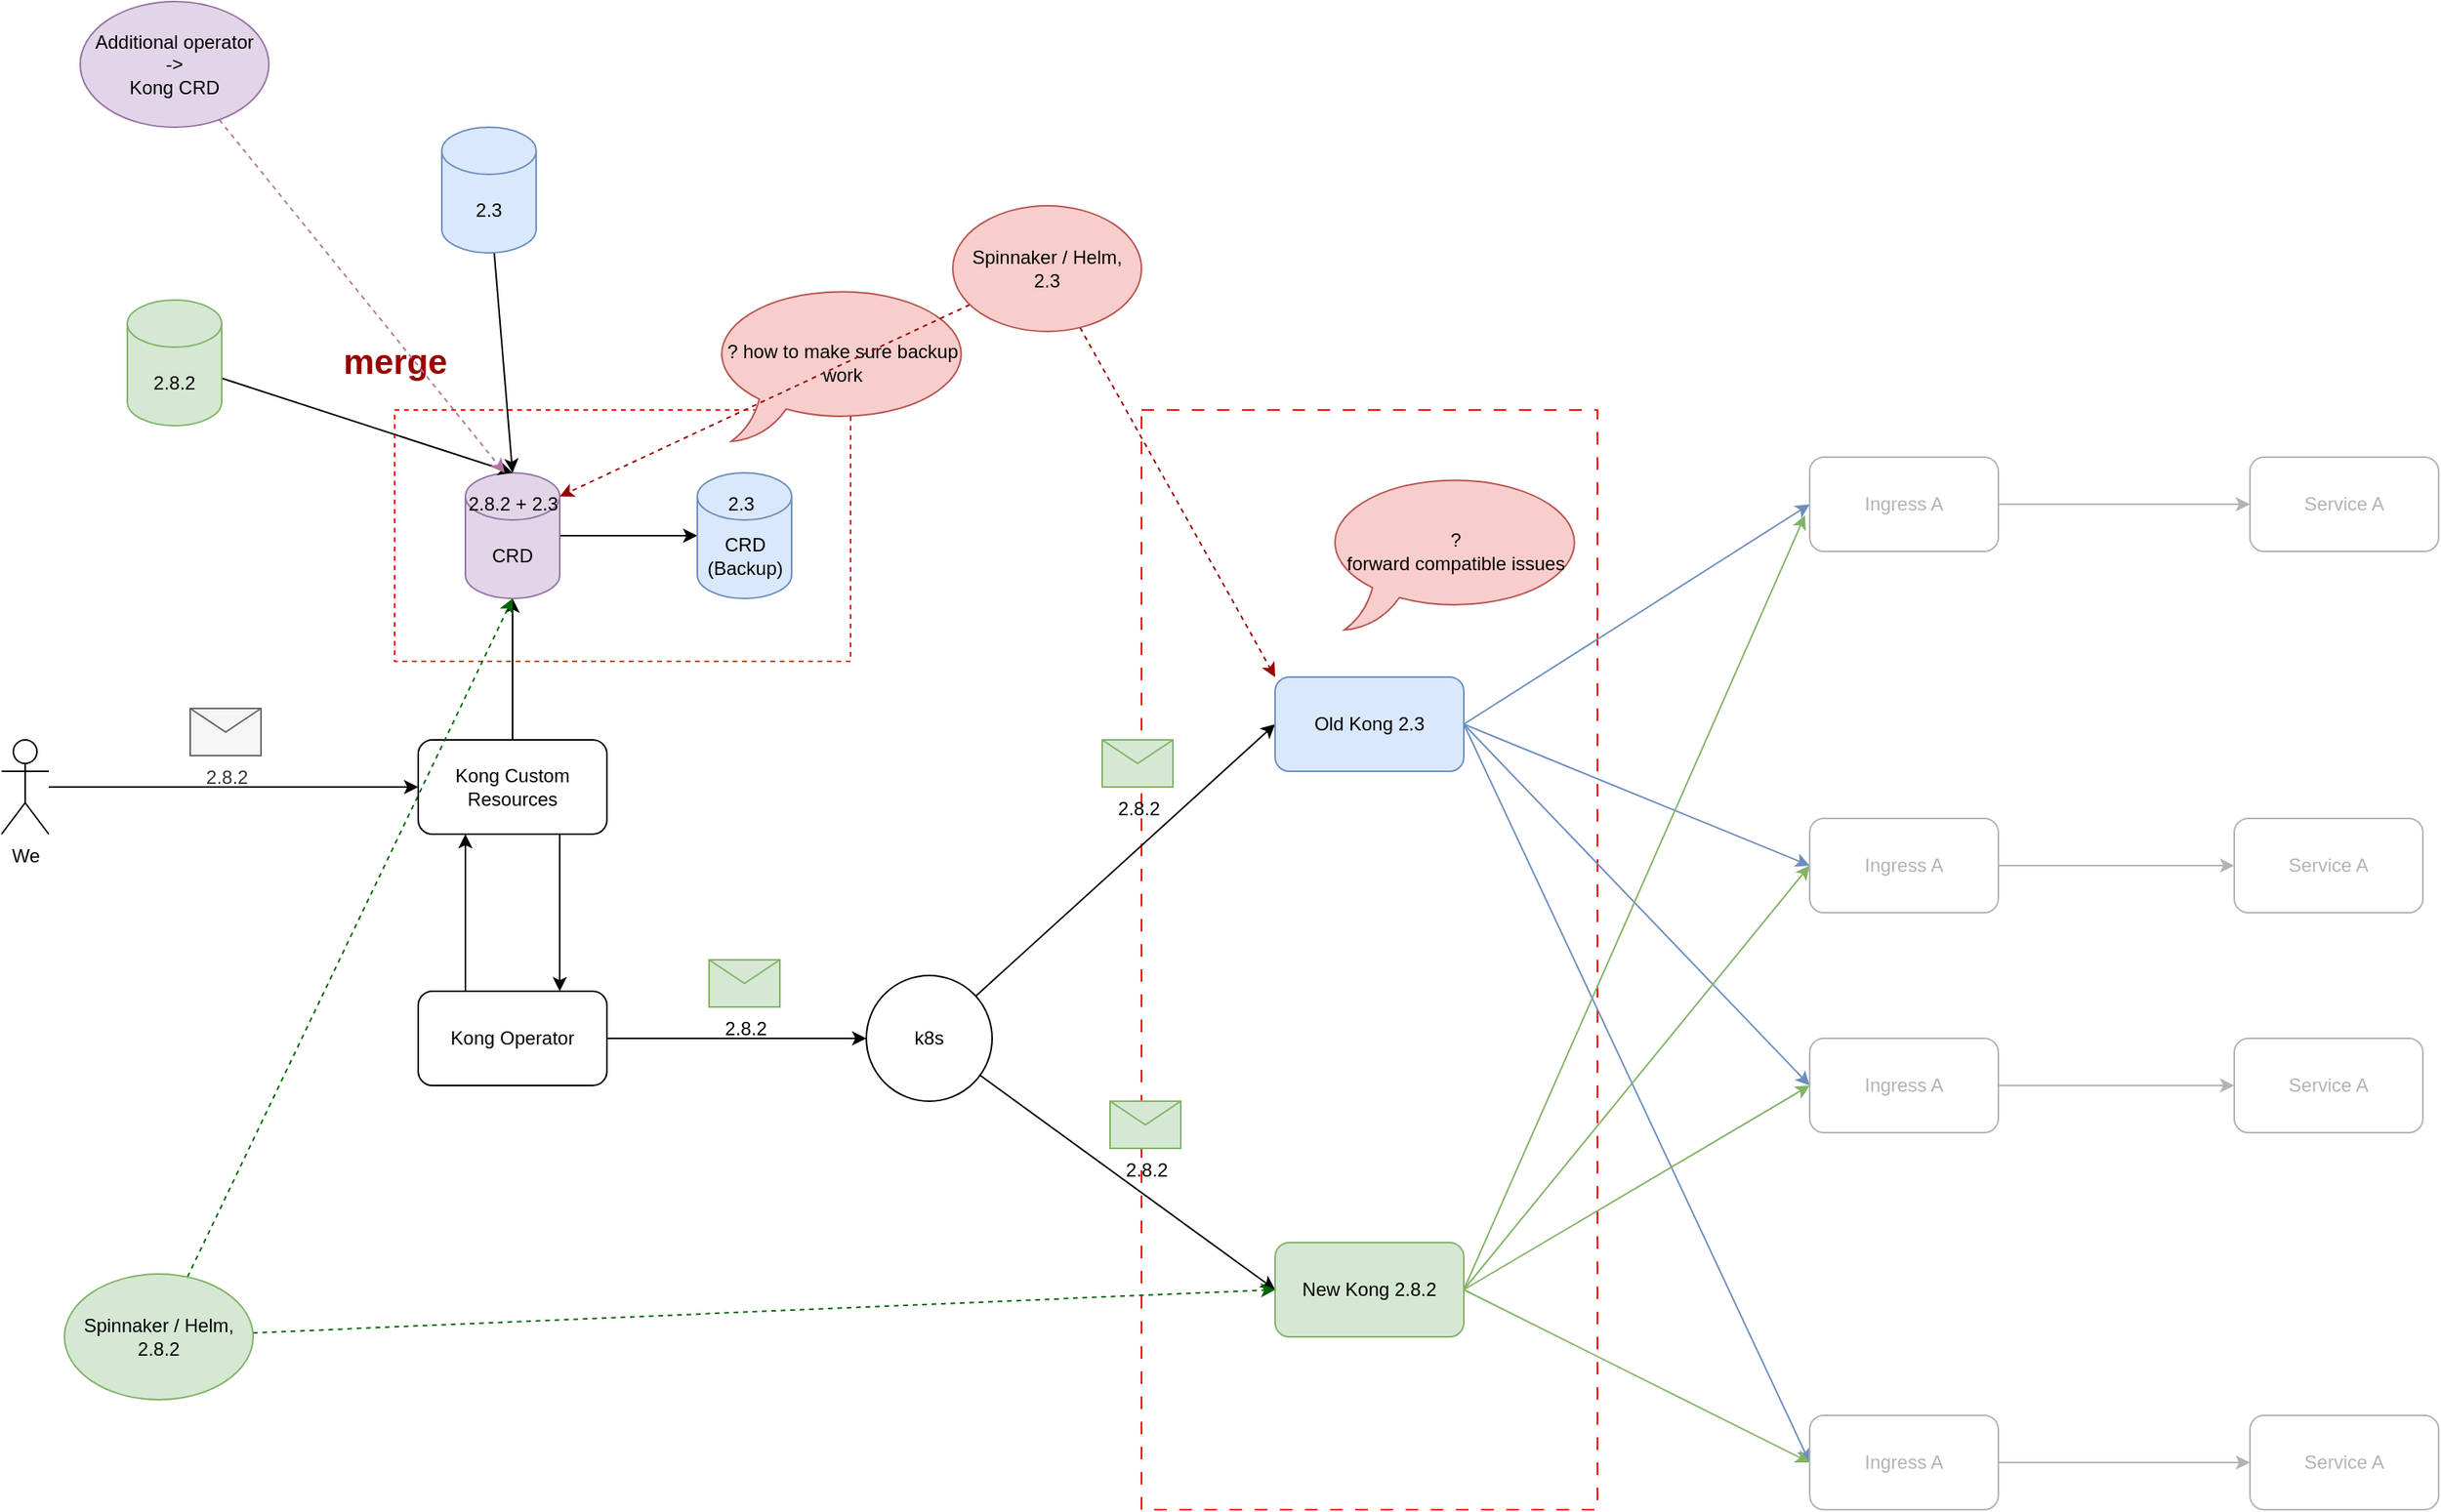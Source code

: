 <mxfile version="21.1.0" type="github">
  <diagram name="Page-1" id="U1J34Hvgdh1xQZVyHAzm">
    <mxGraphModel dx="1234" dy="2231" grid="1" gridSize="10" guides="1" tooltips="1" connect="1" arrows="1" fold="1" page="1" pageScale="1" pageWidth="850" pageHeight="1100" math="0" shadow="0">
      <root>
        <mxCell id="0" />
        <mxCell id="1" parent="0" />
        <mxCell id="Ziu55RCXtAf3qTwINlrS-50" value="" style="rounded=0;whiteSpace=wrap;html=1;dashed=1;dashPattern=8 8;strokeColor=#FF0000;" vertex="1" parent="1">
          <mxGeometry x="825" y="150" width="290" height="700" as="geometry" />
        </mxCell>
        <mxCell id="Ziu55RCXtAf3qTwINlrS-49" value="" style="rounded=0;whiteSpace=wrap;html=1;dashed=1;strokeColor=#FF0000;" vertex="1" parent="1">
          <mxGeometry x="350" y="150" width="290" height="160" as="geometry" />
        </mxCell>
        <mxCell id="Ziu55RCXtAf3qTwINlrS-11" style="edgeStyle=none;rounded=0;orthogonalLoop=1;jettySize=auto;html=1;exitX=0.75;exitY=1;exitDx=0;exitDy=0;entryX=0.75;entryY=0;entryDx=0;entryDy=0;" edge="1" parent="1" source="Ziu55RCXtAf3qTwINlrS-2" target="Ziu55RCXtAf3qTwINlrS-3">
          <mxGeometry relative="1" as="geometry" />
        </mxCell>
        <mxCell id="Ziu55RCXtAf3qTwINlrS-43" style="edgeStyle=none;rounded=0;orthogonalLoop=1;jettySize=auto;html=1;entryX=0.5;entryY=1;entryDx=0;entryDy=0;entryPerimeter=0;" edge="1" parent="1" source="Ziu55RCXtAf3qTwINlrS-2" target="Ziu55RCXtAf3qTwINlrS-42">
          <mxGeometry relative="1" as="geometry" />
        </mxCell>
        <mxCell id="Ziu55RCXtAf3qTwINlrS-2" value="Kong Custom Resources" style="rounded=1;whiteSpace=wrap;html=1;" vertex="1" parent="1">
          <mxGeometry x="365" y="360" width="120" height="60" as="geometry" />
        </mxCell>
        <mxCell id="Ziu55RCXtAf3qTwINlrS-10" style="edgeStyle=none;rounded=0;orthogonalLoop=1;jettySize=auto;html=1;exitX=0.25;exitY=0;exitDx=0;exitDy=0;entryX=0.25;entryY=1;entryDx=0;entryDy=0;" edge="1" parent="1" source="Ziu55RCXtAf3qTwINlrS-3" target="Ziu55RCXtAf3qTwINlrS-2">
          <mxGeometry relative="1" as="geometry" />
        </mxCell>
        <mxCell id="Ziu55RCXtAf3qTwINlrS-12" style="edgeStyle=none;rounded=0;orthogonalLoop=1;jettySize=auto;html=1;entryX=0;entryY=0.5;entryDx=0;entryDy=0;" edge="1" parent="1" source="Ziu55RCXtAf3qTwINlrS-3" target="Ziu55RCXtAf3qTwINlrS-4">
          <mxGeometry relative="1" as="geometry" />
        </mxCell>
        <mxCell id="Ziu55RCXtAf3qTwINlrS-3" value="Kong Operator" style="rounded=1;whiteSpace=wrap;html=1;" vertex="1" parent="1">
          <mxGeometry x="365" y="520" width="120" height="60" as="geometry" />
        </mxCell>
        <mxCell id="Ziu55RCXtAf3qTwINlrS-13" style="edgeStyle=none;rounded=0;orthogonalLoop=1;jettySize=auto;html=1;entryX=0;entryY=0.5;entryDx=0;entryDy=0;" edge="1" parent="1" source="Ziu55RCXtAf3qTwINlrS-4" target="Ziu55RCXtAf3qTwINlrS-5">
          <mxGeometry relative="1" as="geometry" />
        </mxCell>
        <mxCell id="Ziu55RCXtAf3qTwINlrS-14" style="edgeStyle=none;rounded=0;orthogonalLoop=1;jettySize=auto;html=1;entryX=0;entryY=0.5;entryDx=0;entryDy=0;" edge="1" parent="1" source="Ziu55RCXtAf3qTwINlrS-4" target="Ziu55RCXtAf3qTwINlrS-6">
          <mxGeometry relative="1" as="geometry" />
        </mxCell>
        <mxCell id="Ziu55RCXtAf3qTwINlrS-4" value="k8s" style="ellipse;whiteSpace=wrap;html=1;aspect=fixed;" vertex="1" parent="1">
          <mxGeometry x="650" y="510" width="80" height="80" as="geometry" />
        </mxCell>
        <mxCell id="Ziu55RCXtAf3qTwINlrS-23" style="edgeStyle=none;rounded=0;orthogonalLoop=1;jettySize=auto;html=1;entryX=0;entryY=0.5;entryDx=0;entryDy=0;exitX=1;exitY=0.5;exitDx=0;exitDy=0;fillColor=#dae8fc;strokeColor=#6c8ebf;" edge="1" parent="1" source="Ziu55RCXtAf3qTwINlrS-5" target="Ziu55RCXtAf3qTwINlrS-15">
          <mxGeometry relative="1" as="geometry">
            <mxPoint x="1030" y="339" as="sourcePoint" />
          </mxGeometry>
        </mxCell>
        <mxCell id="Ziu55RCXtAf3qTwINlrS-24" style="edgeStyle=none;rounded=0;orthogonalLoop=1;jettySize=auto;html=1;entryX=0;entryY=0.5;entryDx=0;entryDy=0;exitX=1;exitY=0.5;exitDx=0;exitDy=0;fillColor=#dae8fc;strokeColor=#6c8ebf;" edge="1" parent="1" source="Ziu55RCXtAf3qTwINlrS-5" target="Ziu55RCXtAf3qTwINlrS-16">
          <mxGeometry relative="1" as="geometry" />
        </mxCell>
        <mxCell id="Ziu55RCXtAf3qTwINlrS-25" style="edgeStyle=none;rounded=0;orthogonalLoop=1;jettySize=auto;html=1;entryX=0;entryY=0.5;entryDx=0;entryDy=0;exitX=1;exitY=0.5;exitDx=0;exitDy=0;fillColor=#dae8fc;strokeColor=#6c8ebf;" edge="1" parent="1" source="Ziu55RCXtAf3qTwINlrS-5" target="Ziu55RCXtAf3qTwINlrS-17">
          <mxGeometry relative="1" as="geometry" />
        </mxCell>
        <mxCell id="Ziu55RCXtAf3qTwINlrS-26" style="edgeStyle=none;rounded=0;orthogonalLoop=1;jettySize=auto;html=1;entryX=0;entryY=0.5;entryDx=0;entryDy=0;exitX=1;exitY=0.5;exitDx=0;exitDy=0;fillColor=#dae8fc;strokeColor=#6c8ebf;" edge="1" parent="1" source="Ziu55RCXtAf3qTwINlrS-5" target="Ziu55RCXtAf3qTwINlrS-18">
          <mxGeometry relative="1" as="geometry" />
        </mxCell>
        <mxCell id="Ziu55RCXtAf3qTwINlrS-5" value="Old Kong 2.3" style="rounded=1;whiteSpace=wrap;html=1;fillColor=#dae8fc;strokeColor=#6c8ebf;" vertex="1" parent="1">
          <mxGeometry x="910" y="320" width="120" height="60" as="geometry" />
        </mxCell>
        <mxCell id="Ziu55RCXtAf3qTwINlrS-31" style="edgeStyle=none;rounded=0;orthogonalLoop=1;jettySize=auto;html=1;entryX=-0.025;entryY=0.617;entryDx=0;entryDy=0;entryPerimeter=0;exitX=1;exitY=0.5;exitDx=0;exitDy=0;fillColor=#d5e8d4;strokeColor=#82b366;" edge="1" parent="1" source="Ziu55RCXtAf3qTwINlrS-6" target="Ziu55RCXtAf3qTwINlrS-15">
          <mxGeometry relative="1" as="geometry" />
        </mxCell>
        <mxCell id="Ziu55RCXtAf3qTwINlrS-32" style="edgeStyle=none;rounded=0;orthogonalLoop=1;jettySize=auto;html=1;entryX=0;entryY=0.5;entryDx=0;entryDy=0;exitX=1;exitY=0.5;exitDx=0;exitDy=0;fillColor=#d5e8d4;strokeColor=#82b366;" edge="1" parent="1" source="Ziu55RCXtAf3qTwINlrS-6" target="Ziu55RCXtAf3qTwINlrS-16">
          <mxGeometry relative="1" as="geometry" />
        </mxCell>
        <mxCell id="Ziu55RCXtAf3qTwINlrS-33" style="edgeStyle=none;rounded=0;orthogonalLoop=1;jettySize=auto;html=1;entryX=0;entryY=0.5;entryDx=0;entryDy=0;exitX=1;exitY=0.5;exitDx=0;exitDy=0;fillColor=#d5e8d4;strokeColor=#82b366;" edge="1" parent="1" source="Ziu55RCXtAf3qTwINlrS-6" target="Ziu55RCXtAf3qTwINlrS-17">
          <mxGeometry relative="1" as="geometry" />
        </mxCell>
        <mxCell id="Ziu55RCXtAf3qTwINlrS-34" style="edgeStyle=none;rounded=0;orthogonalLoop=1;jettySize=auto;html=1;entryX=0;entryY=0.5;entryDx=0;entryDy=0;exitX=1;exitY=0.5;exitDx=0;exitDy=0;fillColor=#d5e8d4;strokeColor=#82b366;" edge="1" parent="1" source="Ziu55RCXtAf3qTwINlrS-6" target="Ziu55RCXtAf3qTwINlrS-18">
          <mxGeometry relative="1" as="geometry" />
        </mxCell>
        <mxCell id="Ziu55RCXtAf3qTwINlrS-6" value="New Kong 2.8.2" style="rounded=1;whiteSpace=wrap;html=1;fillColor=#d5e8d4;strokeColor=#82b366;" vertex="1" parent="1">
          <mxGeometry x="910" y="680" width="120" height="60" as="geometry" />
        </mxCell>
        <mxCell id="Ziu55RCXtAf3qTwINlrS-8" style="edgeStyle=none;rounded=0;orthogonalLoop=1;jettySize=auto;html=1;" edge="1" parent="1" source="Ziu55RCXtAf3qTwINlrS-7" target="Ziu55RCXtAf3qTwINlrS-2">
          <mxGeometry relative="1" as="geometry" />
        </mxCell>
        <mxCell id="Ziu55RCXtAf3qTwINlrS-7" value="We" style="shape=umlActor;verticalLabelPosition=bottom;verticalAlign=top;html=1;outlineConnect=0;" vertex="1" parent="1">
          <mxGeometry x="100" y="360" width="30" height="60" as="geometry" />
        </mxCell>
        <mxCell id="Ziu55RCXtAf3qTwINlrS-27" style="edgeStyle=none;rounded=0;orthogonalLoop=1;jettySize=auto;html=1;entryX=0;entryY=0.5;entryDx=0;entryDy=0;strokeColor=#B3B3B3;fontColor=#B3B3B3;" edge="1" parent="1" source="Ziu55RCXtAf3qTwINlrS-15" target="Ziu55RCXtAf3qTwINlrS-19">
          <mxGeometry relative="1" as="geometry" />
        </mxCell>
        <mxCell id="Ziu55RCXtAf3qTwINlrS-15" value="Ingress A" style="rounded=1;whiteSpace=wrap;html=1;strokeColor=#B3B3B3;fontColor=#B3B3B3;" vertex="1" parent="1">
          <mxGeometry x="1250" y="180" width="120" height="60" as="geometry" />
        </mxCell>
        <mxCell id="Ziu55RCXtAf3qTwINlrS-28" style="edgeStyle=none;rounded=0;orthogonalLoop=1;jettySize=auto;html=1;entryX=0;entryY=0.5;entryDx=0;entryDy=0;strokeColor=#B3B3B3;fontColor=#B3B3B3;" edge="1" parent="1" source="Ziu55RCXtAf3qTwINlrS-16" target="Ziu55RCXtAf3qTwINlrS-20">
          <mxGeometry relative="1" as="geometry" />
        </mxCell>
        <mxCell id="Ziu55RCXtAf3qTwINlrS-16" value="Ingress A" style="rounded=1;whiteSpace=wrap;html=1;strokeColor=#B3B3B3;fontColor=#B3B3B3;" vertex="1" parent="1">
          <mxGeometry x="1250" y="410" width="120" height="60" as="geometry" />
        </mxCell>
        <mxCell id="Ziu55RCXtAf3qTwINlrS-29" style="edgeStyle=none;rounded=0;orthogonalLoop=1;jettySize=auto;html=1;entryX=0;entryY=0.5;entryDx=0;entryDy=0;strokeColor=#B3B3B3;fontColor=#B3B3B3;" edge="1" parent="1" source="Ziu55RCXtAf3qTwINlrS-17" target="Ziu55RCXtAf3qTwINlrS-21">
          <mxGeometry relative="1" as="geometry" />
        </mxCell>
        <mxCell id="Ziu55RCXtAf3qTwINlrS-17" value="Ingress A" style="rounded=1;whiteSpace=wrap;html=1;strokeColor=#B3B3B3;fontColor=#B3B3B3;" vertex="1" parent="1">
          <mxGeometry x="1250" y="550" width="120" height="60" as="geometry" />
        </mxCell>
        <mxCell id="Ziu55RCXtAf3qTwINlrS-30" style="edgeStyle=none;rounded=0;orthogonalLoop=1;jettySize=auto;html=1;entryX=0;entryY=0.5;entryDx=0;entryDy=0;strokeColor=#B3B3B3;fontColor=#B3B3B3;" edge="1" parent="1" source="Ziu55RCXtAf3qTwINlrS-18" target="Ziu55RCXtAf3qTwINlrS-22">
          <mxGeometry relative="1" as="geometry" />
        </mxCell>
        <mxCell id="Ziu55RCXtAf3qTwINlrS-18" value="Ingress A" style="rounded=1;whiteSpace=wrap;html=1;strokeColor=#B3B3B3;fontColor=#B3B3B3;" vertex="1" parent="1">
          <mxGeometry x="1250" y="790" width="120" height="60" as="geometry" />
        </mxCell>
        <mxCell id="Ziu55RCXtAf3qTwINlrS-19" value="Service A" style="rounded=1;whiteSpace=wrap;html=1;strokeColor=#B3B3B3;fontColor=#B3B3B3;" vertex="1" parent="1">
          <mxGeometry x="1530" y="180" width="120" height="60" as="geometry" />
        </mxCell>
        <mxCell id="Ziu55RCXtAf3qTwINlrS-20" value="Service A" style="rounded=1;whiteSpace=wrap;html=1;strokeColor=#B3B3B3;fontColor=#B3B3B3;" vertex="1" parent="1">
          <mxGeometry x="1520" y="410" width="120" height="60" as="geometry" />
        </mxCell>
        <mxCell id="Ziu55RCXtAf3qTwINlrS-21" value="Service A" style="rounded=1;whiteSpace=wrap;html=1;strokeColor=#B3B3B3;fontColor=#B3B3B3;" vertex="1" parent="1">
          <mxGeometry x="1520" y="550" width="120" height="60" as="geometry" />
        </mxCell>
        <mxCell id="Ziu55RCXtAf3qTwINlrS-22" value="Service A" style="rounded=1;whiteSpace=wrap;html=1;strokeColor=#B3B3B3;fontColor=#B3B3B3;" vertex="1" parent="1">
          <mxGeometry x="1530" y="790" width="120" height="60" as="geometry" />
        </mxCell>
        <mxCell id="Ziu55RCXtAf3qTwINlrS-35" value="2.8.2" style="shape=message;html=1;html=1;outlineConnect=0;labelPosition=center;verticalLabelPosition=bottom;align=center;verticalAlign=top;fillColor=#f5f5f5;fontColor=#333333;strokeColor=#666666;" vertex="1" parent="1">
          <mxGeometry x="220" y="340" width="45" height="30" as="geometry" />
        </mxCell>
        <mxCell id="Ziu55RCXtAf3qTwINlrS-36" value="2.8.2" style="shape=message;html=1;html=1;outlineConnect=0;labelPosition=center;verticalLabelPosition=bottom;align=center;verticalAlign=top;fillColor=#d5e8d4;strokeColor=#82b366;" vertex="1" parent="1">
          <mxGeometry x="550" y="500" width="45" height="30" as="geometry" />
        </mxCell>
        <mxCell id="Ziu55RCXtAf3qTwINlrS-37" value="2.8.2" style="shape=message;html=1;html=1;outlineConnect=0;labelPosition=center;verticalLabelPosition=bottom;align=center;verticalAlign=top;fillColor=#d5e8d4;strokeColor=#82b366;" vertex="1" parent="1">
          <mxGeometry x="800" y="360" width="45" height="30" as="geometry" />
        </mxCell>
        <mxCell id="Ziu55RCXtAf3qTwINlrS-38" value="2.8.2" style="shape=message;html=1;html=1;outlineConnect=0;labelPosition=center;verticalLabelPosition=bottom;align=center;verticalAlign=top;fillColor=#d5e8d4;strokeColor=#82b366;" vertex="1" parent="1">
          <mxGeometry x="805" y="590" width="45" height="30" as="geometry" />
        </mxCell>
        <mxCell id="Ziu55RCXtAf3qTwINlrS-39" value="?&lt;br&gt;forward compatible issues" style="whiteSpace=wrap;html=1;shape=mxgraph.basic.oval_callout;fillColor=#f8cecc;strokeColor=#b85450;" vertex="1" parent="1">
          <mxGeometry x="940" y="190" width="170" height="100" as="geometry" />
        </mxCell>
        <mxCell id="Ziu55RCXtAf3qTwINlrS-46" style="edgeStyle=entityRelationEdgeStyle;rounded=0;orthogonalLoop=1;jettySize=auto;html=1;entryX=0;entryY=0.5;entryDx=0;entryDy=0;entryPerimeter=0;" edge="1" parent="1" source="Ziu55RCXtAf3qTwINlrS-42" target="Ziu55RCXtAf3qTwINlrS-44">
          <mxGeometry relative="1" as="geometry" />
        </mxCell>
        <mxCell id="Ziu55RCXtAf3qTwINlrS-42" value="CRD" style="shape=cylinder3;whiteSpace=wrap;html=1;boundedLbl=1;backgroundOutline=1;size=15;fillColor=#e1d5e7;strokeColor=#9673a6;" vertex="1" parent="1">
          <mxGeometry x="395" y="190" width="60" height="80" as="geometry" />
        </mxCell>
        <mxCell id="Ziu55RCXtAf3qTwINlrS-44" value="CRD (Backup)" style="shape=cylinder3;whiteSpace=wrap;html=1;boundedLbl=1;backgroundOutline=1;size=15;fillColor=#dae8fc;strokeColor=#6c8ebf;" vertex="1" parent="1">
          <mxGeometry x="542.5" y="190" width="60" height="80" as="geometry" />
        </mxCell>
        <mxCell id="Ziu55RCXtAf3qTwINlrS-47" value="2.8.2 + 2.3" style="text;html=1;align=center;verticalAlign=middle;resizable=0;points=[];autosize=1;strokeColor=none;fillColor=none;" vertex="1" parent="1">
          <mxGeometry x="385" y="195" width="80" height="30" as="geometry" />
        </mxCell>
        <mxCell id="Ziu55RCXtAf3qTwINlrS-48" value="2.3" style="text;html=1;align=center;verticalAlign=middle;resizable=0;points=[];autosize=1;strokeColor=none;fillColor=none;" vertex="1" parent="1">
          <mxGeometry x="550" y="195" width="40" height="30" as="geometry" />
        </mxCell>
        <mxCell id="Ziu55RCXtAf3qTwINlrS-51" value="? how to make sure backup work" style="whiteSpace=wrap;html=1;shape=mxgraph.basic.oval_callout;fillColor=#f8cecc;strokeColor=#b85450;" vertex="1" parent="1">
          <mxGeometry x="550" y="70" width="170" height="100" as="geometry" />
        </mxCell>
        <mxCell id="Ziu55RCXtAf3qTwINlrS-63" style="edgeStyle=none;rounded=0;orthogonalLoop=1;jettySize=auto;html=1;exitX=0.5;exitY=1;exitDx=0;exitDy=0;" edge="1" parent="1" target="Ziu55RCXtAf3qTwINlrS-54">
          <mxGeometry relative="1" as="geometry">
            <mxPoint x="425" y="740" as="sourcePoint" />
          </mxGeometry>
        </mxCell>
        <mxCell id="Ziu55RCXtAf3qTwINlrS-67" style="edgeStyle=none;rounded=0;orthogonalLoop=1;jettySize=auto;html=1;entryX=1;entryY=0;entryDx=0;entryDy=15;dashed=1;strokeColor=#990000;entryPerimeter=0;" edge="1" parent="1" source="Ziu55RCXtAf3qTwINlrS-64" target="Ziu55RCXtAf3qTwINlrS-42">
          <mxGeometry relative="1" as="geometry" />
        </mxCell>
        <mxCell id="Ziu55RCXtAf3qTwINlrS-68" style="edgeStyle=none;rounded=0;orthogonalLoop=1;jettySize=auto;html=1;entryX=0;entryY=0;entryDx=0;entryDy=0;dashed=1;strokeColor=#990000;" edge="1" parent="1" source="Ziu55RCXtAf3qTwINlrS-64" target="Ziu55RCXtAf3qTwINlrS-5">
          <mxGeometry relative="1" as="geometry" />
        </mxCell>
        <mxCell id="Ziu55RCXtAf3qTwINlrS-64" value="Spinnaker / Helm, &lt;br&gt;2.3" style="ellipse;whiteSpace=wrap;html=1;fillColor=#f8cecc;strokeColor=#b85450;" vertex="1" parent="1">
          <mxGeometry x="705" y="20" width="120" height="80" as="geometry" />
        </mxCell>
        <mxCell id="Ziu55RCXtAf3qTwINlrS-69" style="edgeStyle=none;rounded=0;orthogonalLoop=1;jettySize=auto;html=1;entryX=0.5;entryY=1;entryDx=0;entryDy=0;dashed=1;strokeColor=#006600;entryPerimeter=0;" edge="1" parent="1" source="Ziu55RCXtAf3qTwINlrS-65" target="Ziu55RCXtAf3qTwINlrS-42">
          <mxGeometry relative="1" as="geometry" />
        </mxCell>
        <mxCell id="Ziu55RCXtAf3qTwINlrS-70" style="edgeStyle=none;rounded=0;orthogonalLoop=1;jettySize=auto;html=1;entryX=0;entryY=0.5;entryDx=0;entryDy=0;dashed=1;strokeColor=#006600;" edge="1" parent="1" source="Ziu55RCXtAf3qTwINlrS-65" target="Ziu55RCXtAf3qTwINlrS-6">
          <mxGeometry relative="1" as="geometry" />
        </mxCell>
        <mxCell id="Ziu55RCXtAf3qTwINlrS-65" value="Spinnaker / Helm, &lt;br&gt;2.8.2" style="ellipse;whiteSpace=wrap;html=1;fillColor=#d5e8d4;strokeColor=#82b366;" vertex="1" parent="1">
          <mxGeometry x="140" y="700" width="120" height="80" as="geometry" />
        </mxCell>
        <mxCell id="Ziu55RCXtAf3qTwINlrS-73" style="edgeStyle=none;rounded=0;orthogonalLoop=1;jettySize=auto;html=1;entryX=0.5;entryY=0;entryDx=0;entryDy=0;entryPerimeter=0;" edge="1" parent="1" source="Ziu55RCXtAf3qTwINlrS-71" target="Ziu55RCXtAf3qTwINlrS-42">
          <mxGeometry relative="1" as="geometry">
            <mxPoint x="420" y="190" as="targetPoint" />
          </mxGeometry>
        </mxCell>
        <mxCell id="Ziu55RCXtAf3qTwINlrS-71" value="2.8.2" style="shape=cylinder3;whiteSpace=wrap;html=1;boundedLbl=1;backgroundOutline=1;size=15;fillColor=#d5e8d4;strokeColor=#82b366;" vertex="1" parent="1">
          <mxGeometry x="180" y="80" width="60" height="80" as="geometry" />
        </mxCell>
        <mxCell id="Ziu55RCXtAf3qTwINlrS-74" style="edgeStyle=none;rounded=0;orthogonalLoop=1;jettySize=auto;html=1;" edge="1" parent="1" source="Ziu55RCXtAf3qTwINlrS-72">
          <mxGeometry relative="1" as="geometry">
            <mxPoint x="425" y="190" as="targetPoint" />
          </mxGeometry>
        </mxCell>
        <mxCell id="Ziu55RCXtAf3qTwINlrS-72" value="2.3" style="shape=cylinder3;whiteSpace=wrap;html=1;boundedLbl=1;backgroundOutline=1;size=15;fillColor=#dae8fc;strokeColor=#6c8ebf;" vertex="1" parent="1">
          <mxGeometry x="380" y="-30" width="60" height="80" as="geometry" />
        </mxCell>
        <mxCell id="Ziu55RCXtAf3qTwINlrS-75" value="merge" style="text;html=1;align=center;verticalAlign=middle;resizable=0;points=[];autosize=1;strokeColor=none;fillColor=none;fontStyle=1;fontColor=#990000;fontSize=22;" vertex="1" parent="1">
          <mxGeometry x="305" y="100" width="90" height="40" as="geometry" />
        </mxCell>
        <mxCell id="Ziu55RCXtAf3qTwINlrS-77" style="edgeStyle=none;rounded=0;orthogonalLoop=1;jettySize=auto;html=1;dashed=1;strokeColor=#B5739D;" edge="1" parent="1" source="Ziu55RCXtAf3qTwINlrS-76">
          <mxGeometry relative="1" as="geometry">
            <mxPoint x="420" y="190" as="targetPoint" />
          </mxGeometry>
        </mxCell>
        <mxCell id="Ziu55RCXtAf3qTwINlrS-76" value="Additional operator &lt;br&gt;-&amp;gt; &lt;br&gt;Kong CRD" style="ellipse;whiteSpace=wrap;html=1;fillColor=#e1d5e7;strokeColor=#9673a6;" vertex="1" parent="1">
          <mxGeometry x="150" y="-110" width="120" height="80" as="geometry" />
        </mxCell>
      </root>
    </mxGraphModel>
  </diagram>
</mxfile>
